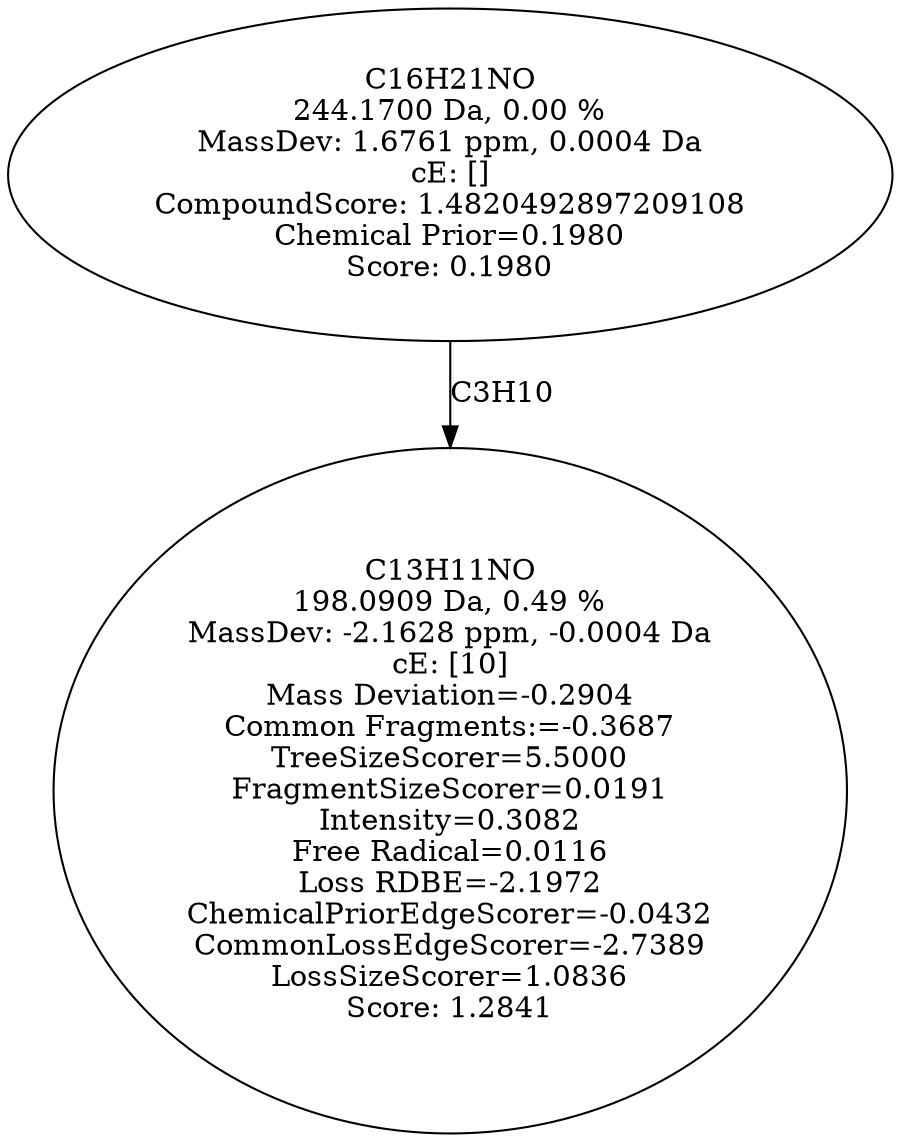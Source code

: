 strict digraph {
v1 [label="C13H11NO\n198.0909 Da, 0.49 %\nMassDev: -2.1628 ppm, -0.0004 Da\ncE: [10]\nMass Deviation=-0.2904\nCommon Fragments:=-0.3687\nTreeSizeScorer=5.5000\nFragmentSizeScorer=0.0191\nIntensity=0.3082\nFree Radical=0.0116\nLoss RDBE=-2.1972\nChemicalPriorEdgeScorer=-0.0432\nCommonLossEdgeScorer=-2.7389\nLossSizeScorer=1.0836\nScore: 1.2841"];
v2 [label="C16H21NO\n244.1700 Da, 0.00 %\nMassDev: 1.6761 ppm, 0.0004 Da\ncE: []\nCompoundScore: 1.4820492897209108\nChemical Prior=0.1980\nScore: 0.1980"];
v2 -> v1 [label="C3H10"];
}